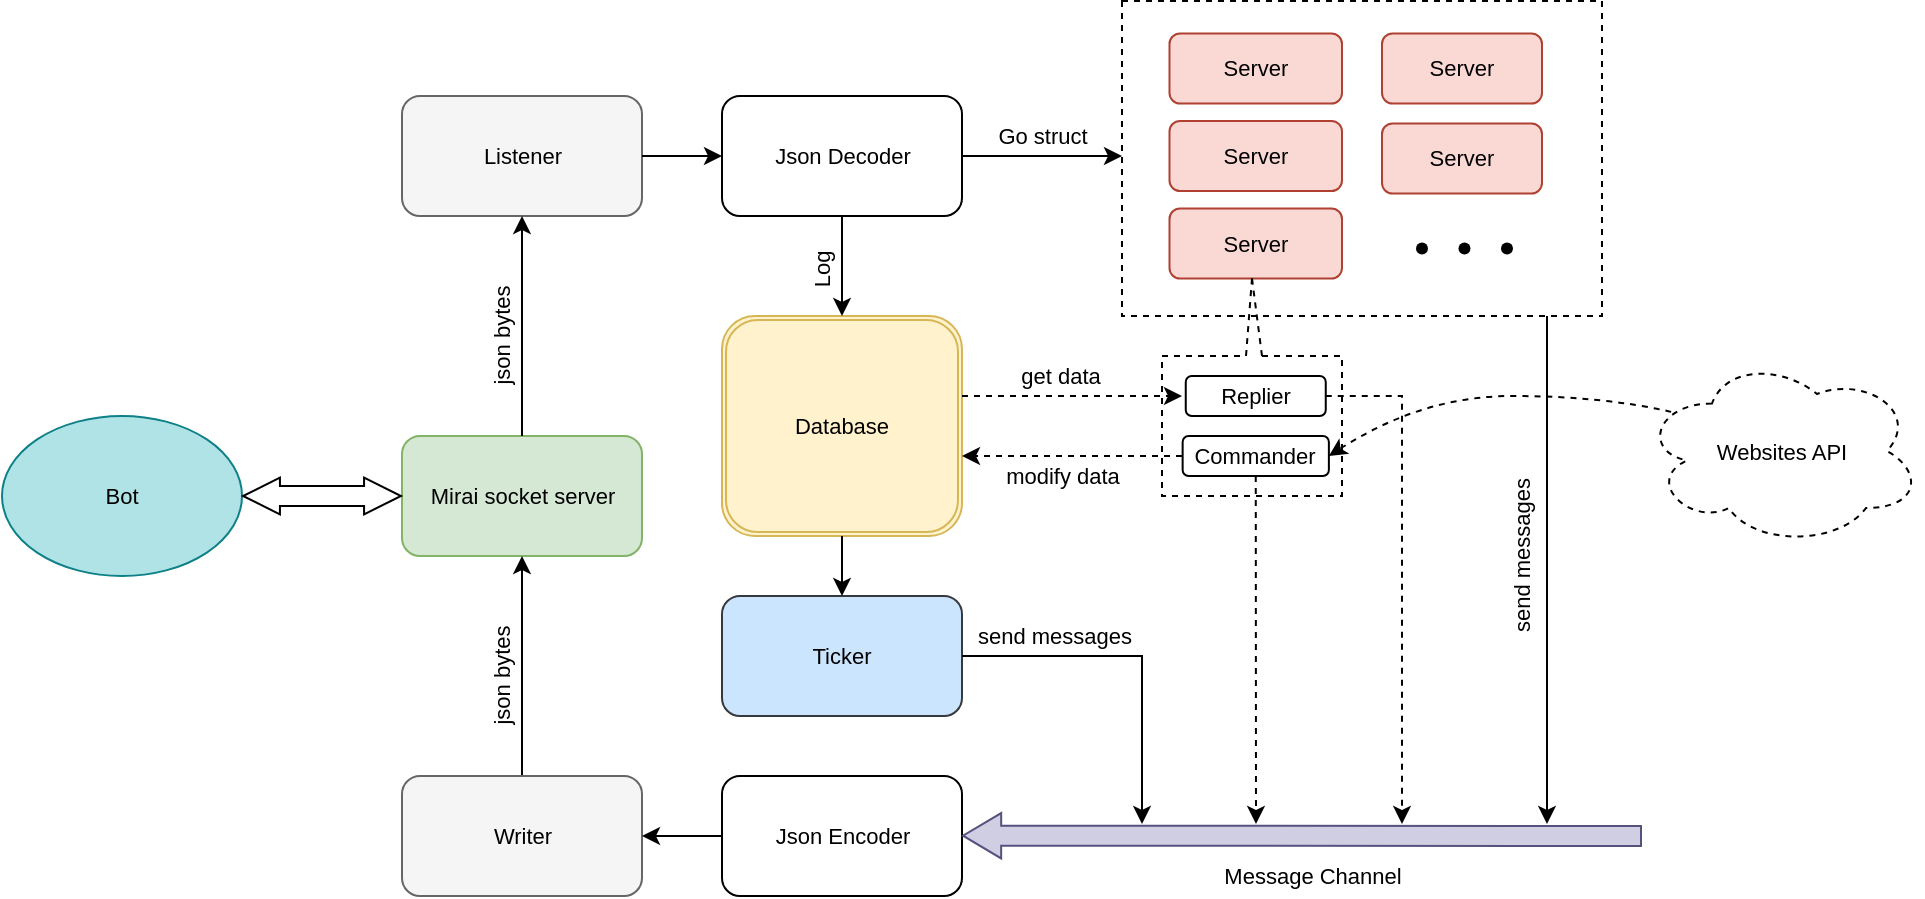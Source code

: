 <mxfile version="17.1.1" type="github"><diagram id="ipee3yFgIYiF-WWaoI8e" name="第 1 页"><mxGraphModel dx="1621" dy="578" grid="0" gridSize="10" guides="1" tooltips="1" connect="1" arrows="1" fold="1" page="0" pageScale="1" pageWidth="1600" pageHeight="900" math="0" shadow="0"><root><mxCell id="0"/><mxCell id="1" parent="0"/><mxCell id="jyaSQCBX_a63tv6pWh1G-66" value="" style="rounded=0;whiteSpace=wrap;html=1;dashed=1;fontSize=11;strokeColor=default;" vertex="1" parent="1"><mxGeometry x="520" y="52.5" width="240" height="157.5" as="geometry"/></mxCell><mxCell id="jyaSQCBX_a63tv6pWh1G-4" value="" style="group" vertex="1" connectable="0" parent="1"><mxGeometry x="160" y="270" width="120" height="60" as="geometry"/></mxCell><mxCell id="jyaSQCBX_a63tv6pWh1G-3" value="" style="rounded=1;whiteSpace=wrap;html=1;fillColor=#d5e8d4;strokeColor=#82b366;" vertex="1" parent="jyaSQCBX_a63tv6pWh1G-4"><mxGeometry width="120" height="60" as="geometry"/></mxCell><mxCell id="jyaSQCBX_a63tv6pWh1G-2" value="&lt;font style=&quot;font-size: 11px&quot;&gt;Mirai socket server&lt;/font&gt;" style="text;html=1;align=center;verticalAlign=middle;resizable=0;points=[];autosize=1;strokeColor=none;fillColor=none;" vertex="1" parent="jyaSQCBX_a63tv6pWh1G-4"><mxGeometry y="20" width="120" height="20" as="geometry"/></mxCell><mxCell id="jyaSQCBX_a63tv6pWh1G-11" value="" style="endArrow=classic;html=1;rounded=0;fontSize=11;exitX=0.5;exitY=0;exitDx=0;exitDy=0;" edge="1" parent="jyaSQCBX_a63tv6pWh1G-4" source="jyaSQCBX_a63tv6pWh1G-7"><mxGeometry width="50" height="50" relative="1" as="geometry"><mxPoint x="70" y="80" as="sourcePoint"/><mxPoint x="60" y="60" as="targetPoint"/></mxGeometry></mxCell><mxCell id="jyaSQCBX_a63tv6pWh1G-5" value="" style="rounded=1;whiteSpace=wrap;html=1;fontSize=11;strokeColor=#666666;fillColor=#f5f5f5;fontColor=#333333;" vertex="1" parent="1"><mxGeometry x="160" y="100" width="120" height="60" as="geometry"/></mxCell><mxCell id="jyaSQCBX_a63tv6pWh1G-7" value="" style="rounded=1;whiteSpace=wrap;html=1;fontSize=11;fillColor=#f5f5f5;fontColor=#333333;strokeColor=#666666;" vertex="1" parent="1"><mxGeometry x="160" y="440" width="120" height="60" as="geometry"/></mxCell><mxCell id="jyaSQCBX_a63tv6pWh1G-8" value="Listener" style="text;html=1;align=center;verticalAlign=middle;resizable=0;points=[];autosize=1;strokeColor=none;fillColor=none;fontSize=11;" vertex="1" parent="1"><mxGeometry x="190" y="120" width="60" height="20" as="geometry"/></mxCell><mxCell id="jyaSQCBX_a63tv6pWh1G-9" value="Writer" style="text;html=1;align=center;verticalAlign=middle;resizable=0;points=[];autosize=1;strokeColor=none;fillColor=none;fontSize=11;" vertex="1" parent="1"><mxGeometry x="195" y="460" width="50" height="20" as="geometry"/></mxCell><mxCell id="jyaSQCBX_a63tv6pWh1G-10" value="" style="endArrow=classic;html=1;rounded=0;fontSize=11;entryX=0.5;entryY=1;entryDx=0;entryDy=0;exitX=0.5;exitY=0;exitDx=0;exitDy=0;" edge="1" parent="1" source="jyaSQCBX_a63tv6pWh1G-3" target="jyaSQCBX_a63tv6pWh1G-5"><mxGeometry width="50" height="50" relative="1" as="geometry"><mxPoint x="280" y="300" as="sourcePoint"/><mxPoint x="330" y="250" as="targetPoint"/></mxGeometry></mxCell><mxCell id="jyaSQCBX_a63tv6pWh1G-12" value="json bytes" style="text;html=1;align=center;verticalAlign=middle;resizable=0;points=[];autosize=1;strokeColor=none;fillColor=none;fontSize=11;rotation=-90;" vertex="1" parent="1"><mxGeometry x="175" y="210" width="70" height="20" as="geometry"/></mxCell><mxCell id="jyaSQCBX_a63tv6pWh1G-13" value="json bytes" style="text;html=1;align=center;verticalAlign=middle;resizable=0;points=[];autosize=1;strokeColor=none;fillColor=none;fontSize=11;rotation=-90;" vertex="1" parent="1"><mxGeometry x="175" y="380" width="70" height="20" as="geometry"/></mxCell><mxCell id="jyaSQCBX_a63tv6pWh1G-19" value="" style="endArrow=classic;html=1;rounded=0;fontSize=11;entryX=0;entryY=0.5;entryDx=0;entryDy=0;exitX=1;exitY=0.5;exitDx=0;exitDy=0;" edge="1" parent="1" source="jyaSQCBX_a63tv6pWh1G-5" target="jyaSQCBX_a63tv6pWh1G-15"><mxGeometry width="50" height="50" relative="1" as="geometry"><mxPoint x="480" y="210" as="sourcePoint"/><mxPoint x="530" y="160" as="targetPoint"/></mxGeometry></mxCell><mxCell id="jyaSQCBX_a63tv6pWh1G-21" value="" style="group" vertex="1" connectable="0" parent="1"><mxGeometry x="320" y="100" width="120" height="60" as="geometry"/></mxCell><mxCell id="jyaSQCBX_a63tv6pWh1G-15" value="" style="rounded=1;whiteSpace=wrap;html=1;fontSize=11;strokeColor=default;" vertex="1" parent="jyaSQCBX_a63tv6pWh1G-21"><mxGeometry width="120" height="60" as="geometry"/></mxCell><mxCell id="jyaSQCBX_a63tv6pWh1G-16" value="Json Decoder" style="text;html=1;align=center;verticalAlign=middle;resizable=0;points=[];autosize=1;strokeColor=none;fillColor=none;fontSize=11;" vertex="1" parent="jyaSQCBX_a63tv6pWh1G-21"><mxGeometry x="15" y="20" width="90" height="20" as="geometry"/></mxCell><mxCell id="jyaSQCBX_a63tv6pWh1G-22" value="" style="group" vertex="1" connectable="0" parent="1"><mxGeometry x="320" y="440" width="120" height="60" as="geometry"/></mxCell><mxCell id="jyaSQCBX_a63tv6pWh1G-17" value="" style="rounded=1;whiteSpace=wrap;html=1;fontSize=11;strokeColor=default;" vertex="1" parent="jyaSQCBX_a63tv6pWh1G-22"><mxGeometry width="120" height="60" as="geometry"/></mxCell><mxCell id="jyaSQCBX_a63tv6pWh1G-18" value="Json Encoder" style="text;html=1;align=center;verticalAlign=middle;resizable=0;points=[];autosize=1;strokeColor=none;fillColor=none;fontSize=11;" vertex="1" parent="jyaSQCBX_a63tv6pWh1G-22"><mxGeometry x="15" y="20" width="90" height="20" as="geometry"/></mxCell><mxCell id="jyaSQCBX_a63tv6pWh1G-24" value="" style="shape=flexArrow;endArrow=classic;html=1;rounded=0;fontSize=11;endWidth=11.667;endSize=6.029;fillColor=#d0cee2;strokeColor=#56517e;" edge="1" parent="1"><mxGeometry width="50" height="50" relative="1" as="geometry"><mxPoint x="780" y="470" as="sourcePoint"/><mxPoint x="440" y="469.86" as="targetPoint"/><Array as="points"/></mxGeometry></mxCell><mxCell id="jyaSQCBX_a63tv6pWh1G-27" value="Go struct" style="text;html=1;align=center;verticalAlign=middle;resizable=0;points=[];autosize=1;strokeColor=none;fillColor=none;fontSize=11;" vertex="1" parent="1"><mxGeometry x="450" y="110" width="60" height="20" as="geometry"/></mxCell><mxCell id="jyaSQCBX_a63tv6pWh1G-28" value="" style="endArrow=classic;html=1;rounded=0;fontSize=11;exitX=0;exitY=0.5;exitDx=0;exitDy=0;entryX=1;entryY=0.5;entryDx=0;entryDy=0;" edge="1" parent="1" source="jyaSQCBX_a63tv6pWh1G-17" target="jyaSQCBX_a63tv6pWh1G-7"><mxGeometry width="50" height="50" relative="1" as="geometry"><mxPoint x="430" y="440" as="sourcePoint"/><mxPoint x="480" y="390" as="targetPoint"/></mxGeometry></mxCell><mxCell id="jyaSQCBX_a63tv6pWh1G-41" value="" style="endArrow=classic;html=1;rounded=0;fontSize=11;" edge="1" parent="1"><mxGeometry width="50" height="50" relative="1" as="geometry"><mxPoint x="440" y="130" as="sourcePoint"/><mxPoint x="520" y="130" as="targetPoint"/></mxGeometry></mxCell><mxCell id="jyaSQCBX_a63tv6pWh1G-43" value="Ticker" style="rounded=1;whiteSpace=wrap;html=1;fontSize=11;strokeColor=#36393d;fillColor=#cce5ff;" vertex="1" parent="1"><mxGeometry x="320" y="350" width="120" height="60" as="geometry"/></mxCell><mxCell id="jyaSQCBX_a63tv6pWh1G-44" value="Database" style="shape=ext;double=1;rounded=1;whiteSpace=wrap;html=1;fontSize=11;strokeColor=#d6b656;fillColor=#fff2cc;" vertex="1" parent="1"><mxGeometry x="320" y="210" width="120" height="110" as="geometry"/></mxCell><mxCell id="jyaSQCBX_a63tv6pWh1G-45" value="" style="endArrow=classic;html=1;rounded=0;fontSize=11;exitX=0.5;exitY=1;exitDx=0;exitDy=0;" edge="1" parent="1" source="jyaSQCBX_a63tv6pWh1G-44"><mxGeometry width="50" height="50" relative="1" as="geometry"><mxPoint x="330" y="400" as="sourcePoint"/><mxPoint x="380" y="350" as="targetPoint"/></mxGeometry></mxCell><mxCell id="jyaSQCBX_a63tv6pWh1G-46" value="" style="endArrow=classic;html=1;rounded=0;fontSize=11;" edge="1" parent="1"><mxGeometry width="50" height="50" relative="1" as="geometry"><mxPoint x="440" y="380" as="sourcePoint"/><mxPoint x="530" y="464" as="targetPoint"/><Array as="points"><mxPoint x="530" y="380"/></Array></mxGeometry></mxCell><mxCell id="jyaSQCBX_a63tv6pWh1G-47" value="Message Channel" style="text;html=1;align=center;verticalAlign=middle;resizable=0;points=[];autosize=1;strokeColor=none;fillColor=none;fontSize=11;" vertex="1" parent="1"><mxGeometry x="560" y="480" width="110" height="20" as="geometry"/></mxCell><mxCell id="jyaSQCBX_a63tv6pWh1G-60" value="" style="endArrow=none;dashed=1;html=1;rounded=0;fontSize=11;" edge="1" parent="1"><mxGeometry width="50" height="50" relative="1" as="geometry"><mxPoint x="590" y="230" as="sourcePoint"/><mxPoint x="580" y="230" as="targetPoint"/><Array as="points"><mxPoint x="630" y="230"/><mxPoint x="630" y="300"/><mxPoint x="540" y="300"/><mxPoint x="540" y="230"/></Array></mxGeometry></mxCell><mxCell id="jyaSQCBX_a63tv6pWh1G-61" value="Replier" style="rounded=1;whiteSpace=wrap;html=1;fontSize=11;strokeColor=default;" vertex="1" parent="1"><mxGeometry x="551.88" y="240" width="70" height="20" as="geometry"/></mxCell><mxCell id="jyaSQCBX_a63tv6pWh1G-64" value="" style="endArrow=classic;html=1;rounded=0;fontSize=11;" edge="1" parent="1"><mxGeometry width="50" height="50" relative="1" as="geometry"><mxPoint x="380" y="160" as="sourcePoint"/><mxPoint x="380" y="210" as="targetPoint"/></mxGeometry></mxCell><mxCell id="jyaSQCBX_a63tv6pWh1G-65" value="Log" style="text;html=1;align=center;verticalAlign=middle;resizable=0;points=[];autosize=1;strokeColor=none;fillColor=none;fontSize=11;rotation=-90;" vertex="1" parent="1"><mxGeometry x="350" y="177" width="40" height="20" as="geometry"/></mxCell><mxCell id="jyaSQCBX_a63tv6pWh1G-29" value="Server" style="rounded=1;whiteSpace=wrap;html=1;fontSize=11;strokeColor=#ae4132;container=0;fillColor=#fad9d5;" vertex="1" parent="1"><mxGeometry x="543.75" y="68.75" width="86.25" height="35" as="geometry"/></mxCell><mxCell id="jyaSQCBX_a63tv6pWh1G-30" value="Server" style="rounded=1;whiteSpace=wrap;html=1;fontSize=11;strokeColor=#ae4132;container=0;fillColor=#fad9d5;" vertex="1" parent="1"><mxGeometry x="650" y="68.75" width="80" height="35" as="geometry"/></mxCell><mxCell id="jyaSQCBX_a63tv6pWh1G-31" value="Server" style="rounded=1;whiteSpace=wrap;html=1;fontSize=11;strokeColor=#ae4132;container=0;fillColor=#fad9d5;" vertex="1" parent="1"><mxGeometry x="543.75" y="112.5" width="86.25" height="35" as="geometry"/></mxCell><mxCell id="jyaSQCBX_a63tv6pWh1G-32" value="Server" style="rounded=1;whiteSpace=wrap;html=1;fontSize=11;strokeColor=#ae4132;container=0;fillColor=#fad9d5;" vertex="1" parent="1"><mxGeometry x="650" y="113.75" width="80" height="35" as="geometry"/></mxCell><mxCell id="jyaSQCBX_a63tv6pWh1G-33" value="Server" style="rounded=1;whiteSpace=wrap;html=1;fontSize=11;strokeColor=#ae4132;container=0;fillColor=#fad9d5;" vertex="1" parent="1"><mxGeometry x="543.75" y="156.25" width="86.25" height="35" as="geometry"/></mxCell><mxCell id="jyaSQCBX_a63tv6pWh1G-58" value="" style="endArrow=none;dashed=1;html=1;rounded=0;fontSize=11;" edge="1" parent="1"><mxGeometry width="50" height="50" relative="1" as="geometry"><mxPoint x="582" y="230" as="sourcePoint"/><mxPoint x="585" y="191.25" as="targetPoint"/></mxGeometry></mxCell><mxCell id="jyaSQCBX_a63tv6pWh1G-59" value="" style="endArrow=none;dashed=1;html=1;rounded=0;fontSize=11;" edge="1" parent="1"><mxGeometry width="50" height="50" relative="1" as="geometry"><mxPoint x="590" y="230" as="sourcePoint"/><mxPoint x="585" y="191.25" as="targetPoint"/></mxGeometry></mxCell><mxCell id="jyaSQCBX_a63tv6pWh1G-67" value="" style="group" vertex="1" connectable="0" parent="1"><mxGeometry x="650" y="156.25" width="82.5" height="40" as="geometry"/></mxCell><mxCell id="jyaSQCBX_a63tv6pWh1G-34" value="" style="shape=waypoint;sketch=0;size=6;pointerEvents=1;points=[];fillColor=none;resizable=0;rotatable=0;perimeter=centerPerimeter;snapToPoint=1;fontSize=11;strokeColor=default;container=0;" vertex="1" parent="jyaSQCBX_a63tv6pWh1G-67"><mxGeometry x="42.5" width="40" height="40" as="geometry"/></mxCell><mxCell id="jyaSQCBX_a63tv6pWh1G-35" value="" style="shape=waypoint;sketch=0;size=6;pointerEvents=1;points=[];fillColor=none;resizable=0;rotatable=0;perimeter=centerPerimeter;snapToPoint=1;fontSize=11;strokeColor=default;container=0;" vertex="1" parent="jyaSQCBX_a63tv6pWh1G-67"><mxGeometry x="21.25" width="40" height="40" as="geometry"/></mxCell><mxCell id="jyaSQCBX_a63tv6pWh1G-36" value="" style="shape=waypoint;sketch=0;size=6;pointerEvents=1;points=[];fillColor=none;resizable=0;rotatable=0;perimeter=centerPerimeter;snapToPoint=1;fontSize=11;strokeColor=default;container=0;" vertex="1" parent="jyaSQCBX_a63tv6pWh1G-67"><mxGeometry width="40" height="40" as="geometry"/></mxCell><mxCell id="jyaSQCBX_a63tv6pWh1G-69" value="Commander" style="rounded=1;whiteSpace=wrap;html=1;fontSize=11;strokeColor=default;" vertex="1" parent="1"><mxGeometry x="550.32" y="270" width="73.12" height="20" as="geometry"/></mxCell><mxCell id="jyaSQCBX_a63tv6pWh1G-70" value="" style="endArrow=classic;html=1;rounded=0;fontSize=11;strokeColor=default;dashed=1;" edge="1" parent="1"><mxGeometry width="50" height="50" relative="1" as="geometry"><mxPoint x="440" y="250" as="sourcePoint"/><mxPoint x="550" y="250" as="targetPoint"/></mxGeometry></mxCell><mxCell id="jyaSQCBX_a63tv6pWh1G-71" value="" style="endArrow=classic;html=1;rounded=0;fontSize=11;dashed=1;" edge="1" parent="1"><mxGeometry width="50" height="50" relative="1" as="geometry"><mxPoint x="550" y="280" as="sourcePoint"/><mxPoint x="440" y="280" as="targetPoint"/></mxGeometry></mxCell><mxCell id="jyaSQCBX_a63tv6pWh1G-72" value="" style="endArrow=classic;html=1;rounded=0;fontSize=11;exitX=0.5;exitY=1;exitDx=0;exitDy=0;dashed=1;" edge="1" parent="1" source="jyaSQCBX_a63tv6pWh1G-69"><mxGeometry width="50" height="50" relative="1" as="geometry"><mxPoint x="600" y="350" as="sourcePoint"/><mxPoint x="587" y="464" as="targetPoint"/></mxGeometry></mxCell><mxCell id="jyaSQCBX_a63tv6pWh1G-73" value="" style="endArrow=classic;html=1;rounded=0;fontSize=11;dashed=1;" edge="1" parent="1"><mxGeometry width="50" height="50" relative="1" as="geometry"><mxPoint x="621.88" y="250" as="sourcePoint"/><mxPoint x="660" y="464" as="targetPoint"/><Array as="points"><mxPoint x="660" y="250"/></Array></mxGeometry></mxCell><mxCell id="jyaSQCBX_a63tv6pWh1G-74" value="" style="endArrow=classic;html=1;rounded=0;fontSize=11;strokeColor=default;" edge="1" parent="1"><mxGeometry width="50" height="50" relative="1" as="geometry"><mxPoint x="732.5" y="210" as="sourcePoint"/><mxPoint x="732.5" y="464" as="targetPoint"/></mxGeometry></mxCell><mxCell id="jyaSQCBX_a63tv6pWh1G-75" value="get data" style="text;html=1;align=center;verticalAlign=middle;resizable=0;points=[];autosize=1;strokeColor=none;fillColor=none;fontSize=11;" vertex="1" parent="1"><mxGeometry x="459" y="230" width="60" height="20" as="geometry"/></mxCell><mxCell id="jyaSQCBX_a63tv6pWh1G-76" value="modify data" style="text;html=1;align=center;verticalAlign=middle;resizable=0;points=[];autosize=1;strokeColor=none;fillColor=none;fontSize=11;" vertex="1" parent="1"><mxGeometry x="450" y="280" width="80" height="20" as="geometry"/></mxCell><mxCell id="jyaSQCBX_a63tv6pWh1G-77" value="send messages" style="text;html=1;align=center;verticalAlign=middle;resizable=0;points=[];autosize=1;strokeColor=none;fillColor=none;fontSize=11;rotation=-90;" vertex="1" parent="1"><mxGeometry x="670" y="320" width="100" height="20" as="geometry"/></mxCell><mxCell id="jyaSQCBX_a63tv6pWh1G-78" value="send messages" style="text;html=1;align=center;verticalAlign=middle;resizable=0;points=[];autosize=1;strokeColor=none;fillColor=none;fontSize=11;rotation=0;" vertex="1" parent="1"><mxGeometry x="436" y="360" width="100" height="20" as="geometry"/></mxCell><mxCell id="jyaSQCBX_a63tv6pWh1G-79" value="Websites API" style="ellipse;shape=cloud;whiteSpace=wrap;html=1;dashed=1;fontSize=11;strokeColor=default;" vertex="1" parent="1"><mxGeometry x="780" y="230" width="140" height="95" as="geometry"/></mxCell><mxCell id="jyaSQCBX_a63tv6pWh1G-82" value="" style="curved=1;endArrow=classic;html=1;rounded=0;fontSize=11;strokeColor=default;dashed=1;exitX=0.104;exitY=0.294;exitDx=0;exitDy=0;exitPerimeter=0;" edge="1" parent="1" source="jyaSQCBX_a63tv6pWh1G-79"><mxGeometry width="50" height="50" relative="1" as="geometry"><mxPoint x="800" y="260" as="sourcePoint"/><mxPoint x="623.44" y="280" as="targetPoint"/><Array as="points"><mxPoint x="760" y="250"/><mxPoint x="670" y="250"/></Array></mxGeometry></mxCell><mxCell id="jyaSQCBX_a63tv6pWh1G-83" value="Bot" style="ellipse;whiteSpace=wrap;html=1;fontSize=11;strokeColor=#0e8088;fillColor=#b0e3e6;" vertex="1" parent="1"><mxGeometry x="-40" y="260" width="120" height="80" as="geometry"/></mxCell><mxCell id="jyaSQCBX_a63tv6pWh1G-84" value="" style="shape=flexArrow;endArrow=classic;startArrow=classic;html=1;rounded=0;fontSize=11;strokeColor=default;exitX=1;exitY=0.5;exitDx=0;exitDy=0;endWidth=7.333;endSize=5.823;startWidth=7.333;startSize=5.823;" edge="1" parent="1" source="jyaSQCBX_a63tv6pWh1G-83"><mxGeometry width="100" height="100" relative="1" as="geometry"><mxPoint x="60" y="400" as="sourcePoint"/><mxPoint x="160" y="300" as="targetPoint"/></mxGeometry></mxCell></root></mxGraphModel></diagram></mxfile>